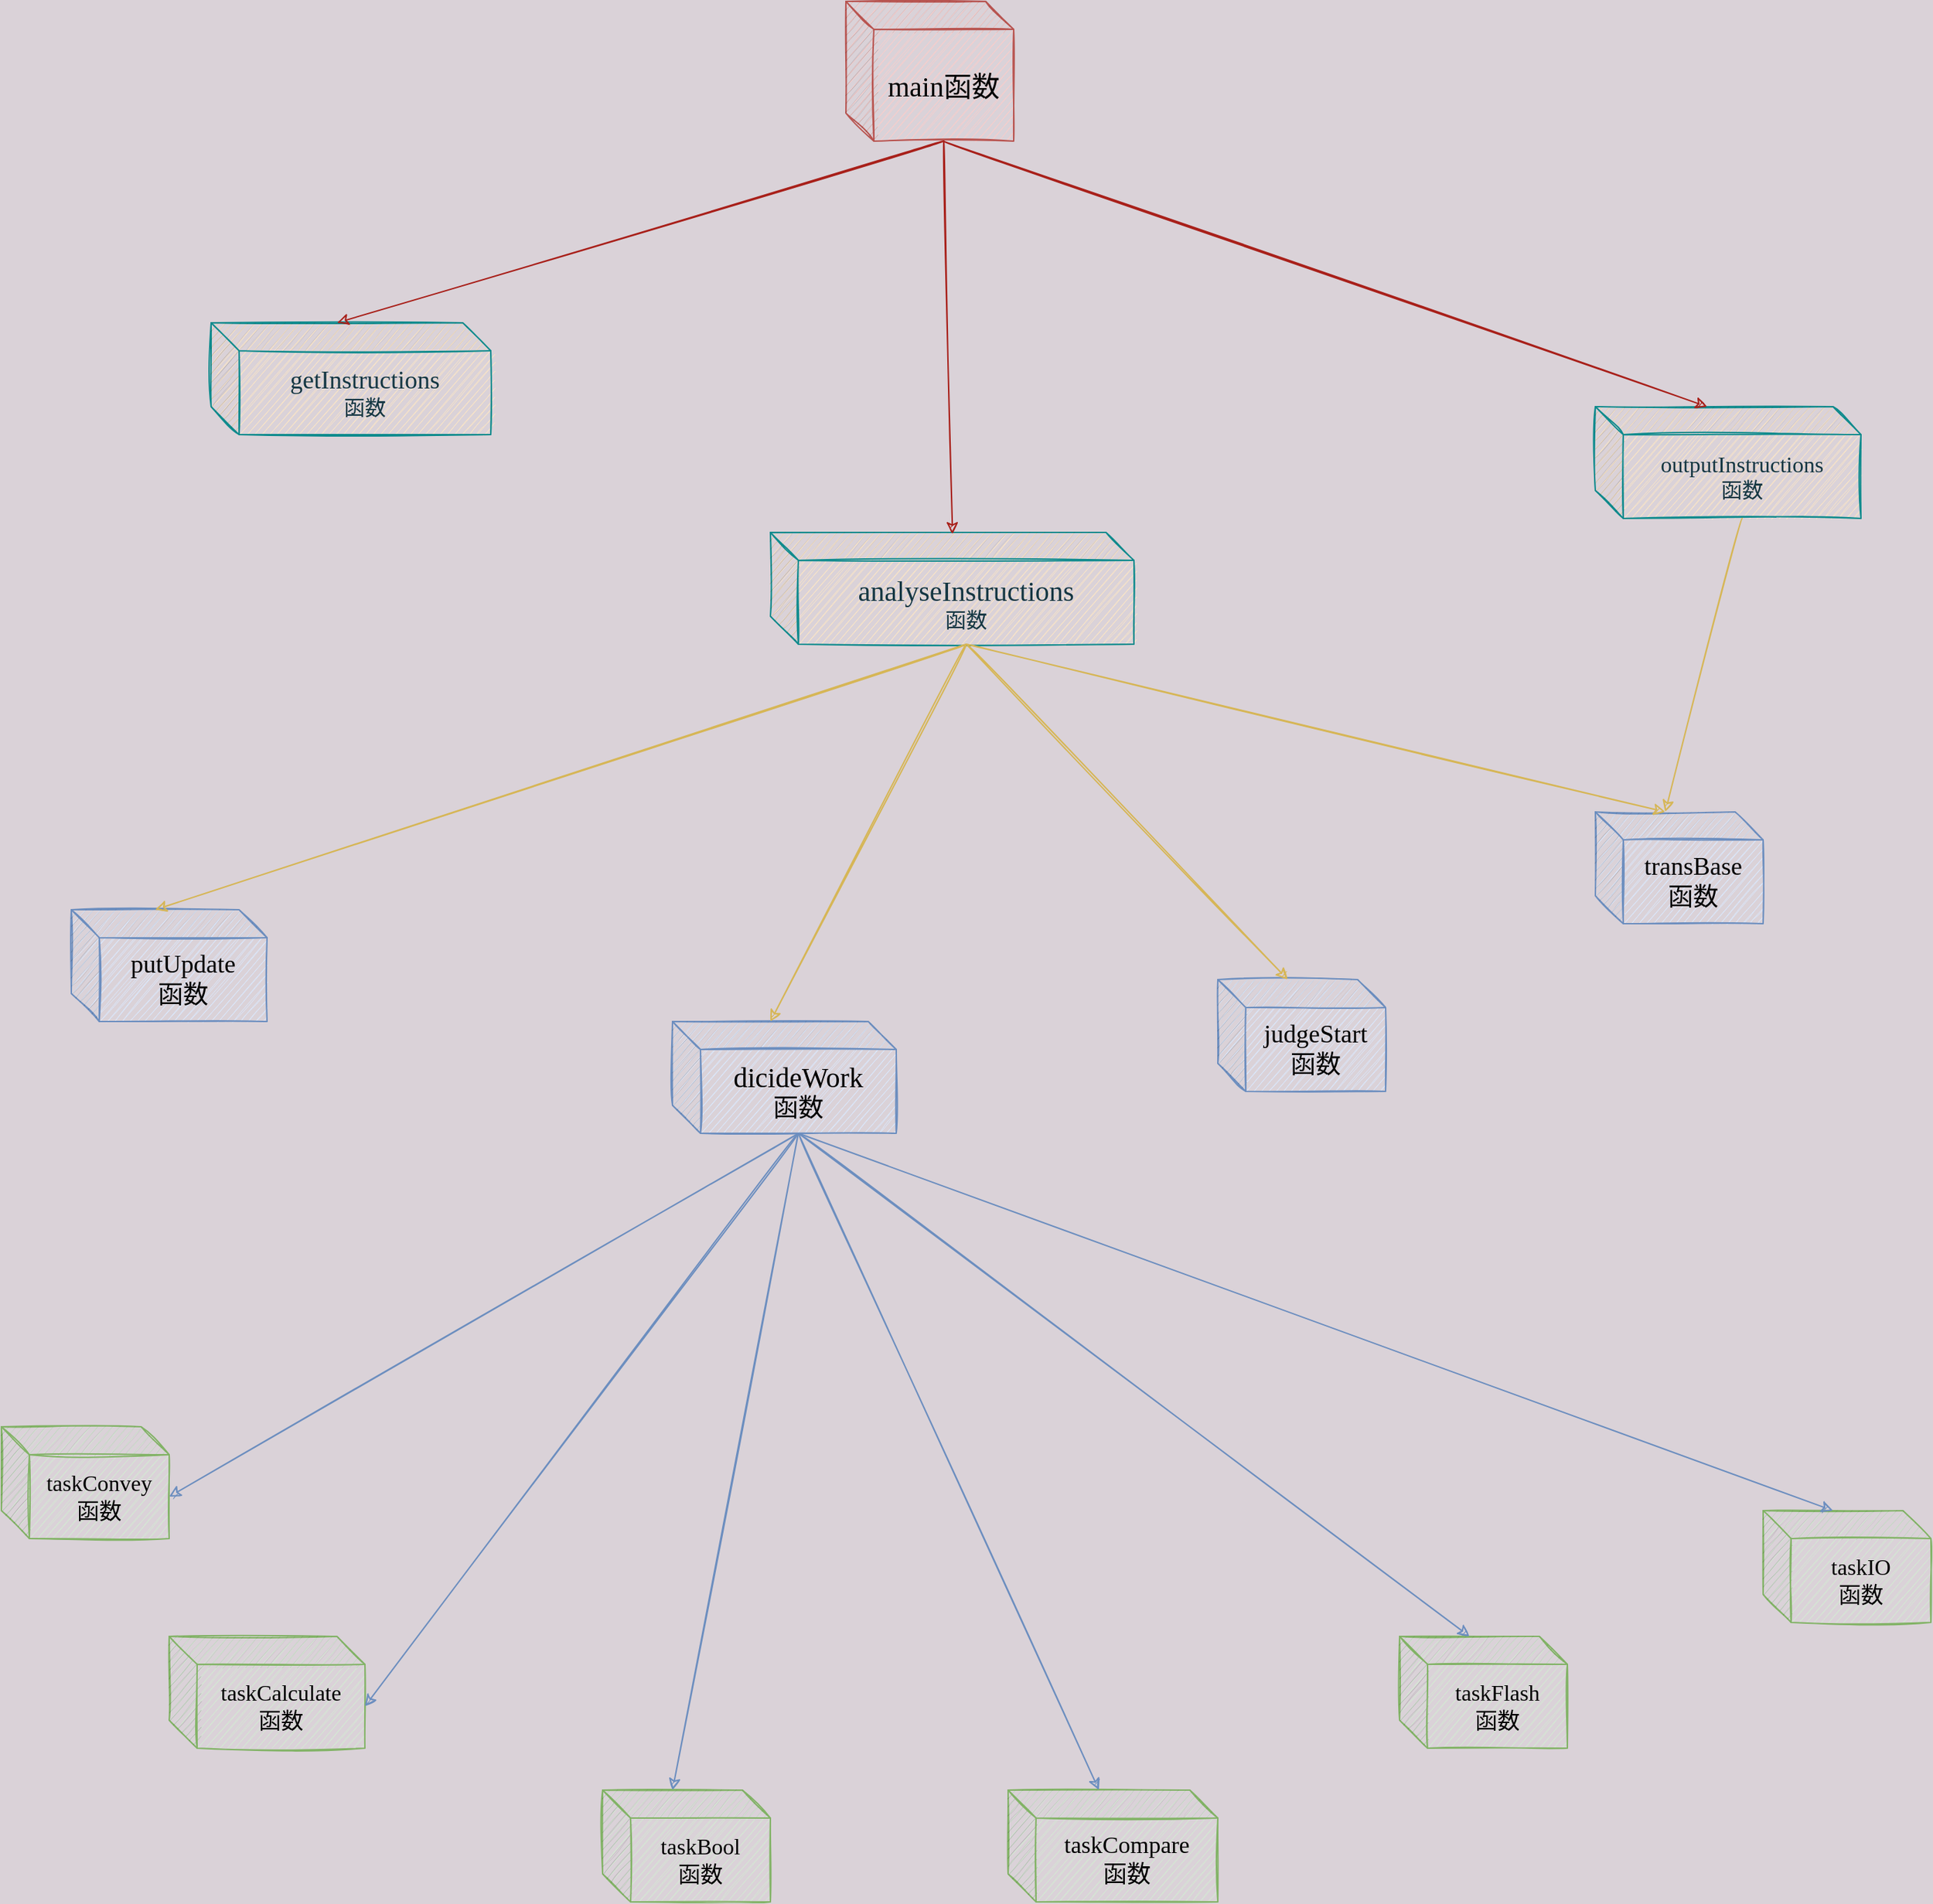 <mxfile>
    <diagram id="Qz6_Gvs4a3XDA7yD0ymE" name="Page-1">
        <mxGraphModel dx="1896" dy="2000" grid="1" gridSize="10" guides="1" tooltips="1" connect="1" arrows="1" fold="1" page="1" pageScale="1" pageWidth="827" pageHeight="1169" background="#DAD2D8" math="0" shadow="0">
            <root>
                <mxCell id="0"/>
                <mxCell id="1" parent="0"/>
                <mxCell id="eswP5Arj7wHYg4LaBu6b-8" value="&lt;span style=&quot;font-family: &amp;#34;comic sans ms&amp;#34;&quot;&gt;&lt;font style=&quot;font-size: 20px&quot;&gt;analyseInstructions&lt;/font&gt;&lt;/span&gt;&lt;br style=&quot;font-family: &amp;#34;comic sans ms&amp;#34; ; font-size: 15px&quot;&gt;&lt;span style=&quot;font-family: &amp;#34;comic sans ms&amp;#34; ; font-size: 15px&quot;&gt;函数&lt;br&gt;&lt;/span&gt;" style="shape=cube;whiteSpace=wrap;html=1;boundedLbl=1;backgroundOutline=1;darkOpacity=0.05;darkOpacity2=0.1;rounded=1;sketch=1;fillColor=#FAE5C7;strokeColor=#0F8B8D;fontColor=#143642;" parent="1" vertex="1">
                    <mxGeometry x="360" y="330" width="260" height="80" as="geometry"/>
                </mxCell>
                <mxCell id="eswP5Arj7wHYg4LaBu6b-9" value="&lt;font style=&quot;font-family: &amp;#34;comic sans ms&amp;#34; ; font-size: 18px&quot;&gt;getInstructions&lt;/font&gt;&lt;br style=&quot;font-family: &amp;#34;comic sans ms&amp;#34;&quot;&gt;&lt;span style=&quot;font-family: &amp;#34;comic sans ms&amp;#34; ; font-size: 15px&quot;&gt;函数&lt;/span&gt;" style="shape=cube;whiteSpace=wrap;html=1;boundedLbl=1;backgroundOutline=1;darkOpacity=0.05;darkOpacity2=0.1;rounded=1;sketch=1;fillColor=#FAE5C7;strokeColor=#0F8B8D;fontColor=#143642;" parent="1" vertex="1">
                    <mxGeometry x="-40" y="180" width="200" height="80" as="geometry"/>
                </mxCell>
                <mxCell id="eswP5Arj7wHYg4LaBu6b-10" value="&lt;pre style=&quot;font-size: 20px&quot;&gt;&lt;font face=&quot;Comic Sans MS&quot;&gt;main函数&lt;/font&gt;&lt;/pre&gt;" style="shape=cube;whiteSpace=wrap;html=1;boundedLbl=1;backgroundOutline=1;darkOpacity=0.05;darkOpacity2=0.1;rounded=1;sketch=1;fillColor=#f8cecc;strokeColor=#b85450;" parent="1" vertex="1">
                    <mxGeometry x="414" y="-50" width="120" height="100" as="geometry"/>
                </mxCell>
                <mxCell id="eswP5Arj7wHYg4LaBu6b-11" value="&lt;span style=&quot;font-family: &amp;#34;comic sans ms&amp;#34; ; font-size: 16px&quot;&gt;outputInstructions&lt;/span&gt;&lt;br style=&quot;font-family: &amp;#34;comic sans ms&amp;#34; ; font-size: 15px&quot;&gt;&lt;span style=&quot;font-family: &amp;#34;comic sans ms&amp;#34; ; font-size: 15px&quot;&gt;函数&lt;/span&gt;" style="shape=cube;whiteSpace=wrap;html=1;boundedLbl=1;backgroundOutline=1;darkOpacity=0.05;darkOpacity2=0.1;rounded=1;sketch=1;fillColor=#FAE5C7;strokeColor=#0F8B8D;fontColor=#143642;" parent="1" vertex="1">
                    <mxGeometry x="950" y="240" width="190" height="80" as="geometry"/>
                </mxCell>
                <mxCell id="eswP5Arj7wHYg4LaBu6b-12" value="" style="endArrow=classic;html=1;entryX=0.501;entryY=0.015;entryDx=0;entryDy=0;entryPerimeter=0;exitX=0;exitY=0;exitDx=70;exitDy=100;exitPerimeter=0;sketch=1;curved=1;labelBackgroundColor=#DAD2D8;strokeColor=#A8201A;fontColor=#143642;" parent="1" source="eswP5Arj7wHYg4LaBu6b-10" target="eswP5Arj7wHYg4LaBu6b-8" edge="1">
                    <mxGeometry width="50" height="50" relative="1" as="geometry">
                        <mxPoint x="350" y="130" as="sourcePoint"/>
                        <mxPoint x="460" y="180" as="targetPoint"/>
                    </mxGeometry>
                </mxCell>
                <mxCell id="eswP5Arj7wHYg4LaBu6b-13" value="" style="endArrow=classic;html=1;exitX=0;exitY=0;exitDx=70;exitDy=100;exitPerimeter=0;entryX=0;entryY=0;entryDx=90;entryDy=0;entryPerimeter=0;sketch=1;curved=1;labelBackgroundColor=#DAD2D8;strokeColor=#A8201A;fontColor=#143642;" parent="1" source="eswP5Arj7wHYg4LaBu6b-10" target="eswP5Arj7wHYg4LaBu6b-9" edge="1">
                    <mxGeometry width="50" height="50" relative="1" as="geometry">
                        <mxPoint x="350" y="130" as="sourcePoint"/>
                        <mxPoint x="170" y="220" as="targetPoint"/>
                    </mxGeometry>
                </mxCell>
                <mxCell id="eswP5Arj7wHYg4LaBu6b-14" value="" style="endArrow=classic;html=1;entryX=0;entryY=0;entryDx=80;entryDy=0;entryPerimeter=0;exitX=0;exitY=0;exitDx=70;exitDy=100;exitPerimeter=0;sketch=1;curved=1;labelBackgroundColor=#DAD2D8;strokeColor=#A8201A;fontColor=#143642;" parent="1" source="eswP5Arj7wHYg4LaBu6b-10" target="eswP5Arj7wHYg4LaBu6b-11" edge="1">
                    <mxGeometry width="50" height="50" relative="1" as="geometry">
                        <mxPoint x="350" y="110" as="sourcePoint"/>
                        <mxPoint x="440" y="260" as="targetPoint"/>
                    </mxGeometry>
                </mxCell>
                <mxCell id="eswP5Arj7wHYg4LaBu6b-15" value="&lt;font face=&quot;Comic Sans MS&quot; style=&quot;font-size: 18px&quot;&gt;transBase&lt;br&gt;函数&lt;/font&gt;" style="shape=cube;whiteSpace=wrap;html=1;boundedLbl=1;backgroundOutline=1;darkOpacity=0.05;darkOpacity2=0.1;rounded=1;sketch=1;fillColor=#dae8fc;strokeColor=#6c8ebf;fontColor=#000000;" parent="1" vertex="1">
                    <mxGeometry x="950" y="530" width="120" height="80" as="geometry"/>
                </mxCell>
                <mxCell id="eswP5Arj7wHYg4LaBu6b-16" value="&lt;font face=&quot;Comic Sans MS&quot;&gt;&lt;font style=&quot;font-size: 20px&quot;&gt;dicideWork&lt;/font&gt;&lt;br&gt;&lt;span style=&quot;font-size: 18px&quot;&gt;函数&lt;/span&gt;&lt;/font&gt;" style="shape=cube;whiteSpace=wrap;html=1;boundedLbl=1;backgroundOutline=1;darkOpacity=0.05;darkOpacity2=0.1;rounded=1;sketch=1;fillColor=#dae8fc;strokeColor=#6c8ebf;fontColor=#000000;" parent="1" vertex="1">
                    <mxGeometry x="290" y="680" width="160" height="80" as="geometry"/>
                </mxCell>
                <mxCell id="eswP5Arj7wHYg4LaBu6b-17" value="&lt;font style=&quot;font-size: 18px&quot; face=&quot;Comic Sans MS&quot;&gt;putUpdate&lt;br&gt;函数&lt;/font&gt;" style="shape=cube;whiteSpace=wrap;html=1;boundedLbl=1;backgroundOutline=1;darkOpacity=0.05;darkOpacity2=0.1;rounded=1;sketch=1;fillColor=#dae8fc;strokeColor=#6c8ebf;fontColor=#000000;" parent="1" vertex="1">
                    <mxGeometry x="-140" y="600" width="140" height="80" as="geometry"/>
                </mxCell>
                <mxCell id="eswP5Arj7wHYg4LaBu6b-21" value="" style="endArrow=classic;html=1;exitX=0;exitY=0;exitDx=140;exitDy=80;exitPerimeter=0;entryX=0;entryY=0;entryDx=70;entryDy=0;entryPerimeter=0;sketch=1;curved=1;labelBackgroundColor=#DAD2D8;strokeColor=#d6b656;fontColor=#143642;fillColor=#fff2cc;" parent="1" source="eswP5Arj7wHYg4LaBu6b-8" target="eswP5Arj7wHYg4LaBu6b-16" edge="1">
                    <mxGeometry width="50" height="50" relative="1" as="geometry">
                        <mxPoint x="390" y="410" as="sourcePoint"/>
                        <mxPoint x="440" y="360" as="targetPoint"/>
                    </mxGeometry>
                </mxCell>
                <mxCell id="eswP5Arj7wHYg4LaBu6b-22" value="" style="endArrow=classic;html=1;entryX=0;entryY=0;entryDx=60;entryDy=0;entryPerimeter=0;exitX=0;exitY=0;exitDx=140;exitDy=80;exitPerimeter=0;sketch=1;curved=1;labelBackgroundColor=#DAD2D8;strokeColor=#d6b656;fontColor=#143642;fillColor=#fff2cc;" parent="1" source="eswP5Arj7wHYg4LaBu6b-8" target="eswP5Arj7wHYg4LaBu6b-17" edge="1">
                    <mxGeometry width="50" height="50" relative="1" as="geometry">
                        <mxPoint x="390" y="410" as="sourcePoint"/>
                        <mxPoint x="440" y="360" as="targetPoint"/>
                    </mxGeometry>
                </mxCell>
                <mxCell id="eswP5Arj7wHYg4LaBu6b-23" value="" style="endArrow=classic;html=1;exitX=0;exitY=0;exitDx=140;exitDy=80;exitPerimeter=0;entryX=0;entryY=0;entryDx=50;entryDy=0;entryPerimeter=0;sketch=1;curved=1;labelBackgroundColor=#DAD2D8;strokeColor=#d6b656;fontColor=#143642;fillColor=#fff2cc;" parent="1" source="eswP5Arj7wHYg4LaBu6b-8" target="eswP5Arj7wHYg4LaBu6b-15" edge="1">
                    <mxGeometry width="50" height="50" relative="1" as="geometry">
                        <mxPoint x="390" y="410" as="sourcePoint"/>
                        <mxPoint x="530" y="390" as="targetPoint"/>
                    </mxGeometry>
                </mxCell>
                <mxCell id="eswP5Arj7wHYg4LaBu6b-24" value="" style="endArrow=classic;html=1;exitX=0;exitY=0;exitDx=105;exitDy=80;exitPerimeter=0;entryX=0;entryY=0;entryDx=50;entryDy=0;entryPerimeter=0;sketch=1;curved=1;labelBackgroundColor=#DAD2D8;strokeColor=#d6b656;fontColor=#143642;fillColor=#fff2cc;" parent="1" source="eswP5Arj7wHYg4LaBu6b-11" target="eswP5Arj7wHYg4LaBu6b-15" edge="1">
                    <mxGeometry width="50" height="50" relative="1" as="geometry">
                        <mxPoint x="390" y="410" as="sourcePoint"/>
                        <mxPoint x="440" y="360" as="targetPoint"/>
                    </mxGeometry>
                </mxCell>
                <mxCell id="eswP5Arj7wHYg4LaBu6b-25" value="&lt;font face=&quot;Comic Sans MS&quot; style=&quot;font-size: 16px&quot;&gt;taskConvey&lt;br&gt;函数&lt;/font&gt;" style="shape=cube;whiteSpace=wrap;html=1;boundedLbl=1;backgroundOutline=1;darkOpacity=0.05;darkOpacity2=0.1;rounded=1;sketch=1;fillColor=#d5e8d4;strokeColor=#82b366;fontColor=#000000;" parent="1" vertex="1">
                    <mxGeometry x="-190" y="970" width="120" height="80" as="geometry"/>
                </mxCell>
                <mxCell id="eswP5Arj7wHYg4LaBu6b-26" value="&lt;font face=&quot;Comic Sans MS&quot; style=&quot;font-size: 16px&quot;&gt;taskCalculate&lt;br&gt;函数&lt;/font&gt;" style="shape=cube;whiteSpace=wrap;html=1;boundedLbl=1;backgroundOutline=1;darkOpacity=0.05;darkOpacity2=0.1;rounded=1;sketch=1;fillColor=#d5e8d4;strokeColor=#82b366;fontColor=#000000;" parent="1" vertex="1">
                    <mxGeometry x="-70" y="1120" width="140" height="80" as="geometry"/>
                </mxCell>
                <mxCell id="eswP5Arj7wHYg4LaBu6b-27" value="&lt;font face=&quot;Comic Sans MS&quot; style=&quot;font-size: 16px&quot;&gt;taskBool&lt;br&gt;函数&lt;/font&gt;" style="shape=cube;whiteSpace=wrap;html=1;boundedLbl=1;backgroundOutline=1;darkOpacity=0.05;darkOpacity2=0.1;rounded=1;sketch=1;fillColor=#d5e8d4;strokeColor=#82b366;fontColor=#000000;" parent="1" vertex="1">
                    <mxGeometry x="240" y="1230" width="120" height="80" as="geometry"/>
                </mxCell>
                <mxCell id="eswP5Arj7wHYg4LaBu6b-28" value="&lt;font style=&quot;font-size: 17px&quot; face=&quot;Comic Sans MS&quot;&gt;taskCompare&lt;br&gt;函数&lt;/font&gt;" style="shape=cube;whiteSpace=wrap;html=1;boundedLbl=1;backgroundOutline=1;darkOpacity=0.05;darkOpacity2=0.1;rounded=1;sketch=1;fillColor=#d5e8d4;strokeColor=#82b366;fontColor=#000000;" parent="1" vertex="1">
                    <mxGeometry x="530" y="1230" width="150" height="80" as="geometry"/>
                </mxCell>
                <mxCell id="eswP5Arj7wHYg4LaBu6b-29" value="&lt;font style=&quot;font-size: 16px&quot; face=&quot;Comic Sans MS&quot;&gt;taskFlash&lt;br&gt;函数&lt;/font&gt;" style="shape=cube;whiteSpace=wrap;html=1;boundedLbl=1;backgroundOutline=1;darkOpacity=0.05;darkOpacity2=0.1;rounded=1;sketch=1;fillColor=#d5e8d4;strokeColor=#82b366;fontColor=#000000;" parent="1" vertex="1">
                    <mxGeometry x="810" y="1120" width="120" height="80" as="geometry"/>
                </mxCell>
                <mxCell id="eswP5Arj7wHYg4LaBu6b-30" value="&lt;font style=&quot;font-size: 16px&quot; face=&quot;Comic Sans MS&quot;&gt;taskIO&lt;br&gt;函数&lt;/font&gt;" style="shape=cube;whiteSpace=wrap;html=1;boundedLbl=1;backgroundOutline=1;darkOpacity=0.05;darkOpacity2=0.1;rounded=1;sketch=1;fillColor=#d5e8d4;strokeColor=#82b366;fontColor=#000000;" parent="1" vertex="1">
                    <mxGeometry x="1070" y="1030" width="120" height="80" as="geometry"/>
                </mxCell>
                <mxCell id="eswP5Arj7wHYg4LaBu6b-31" value="" style="endArrow=classic;html=1;entryX=0;entryY=0;entryDx=120;entryDy=50;entryPerimeter=0;exitX=0;exitY=0;exitDx=90;exitDy=80;exitPerimeter=0;shadow=0;sketch=1;curved=1;labelBackgroundColor=#DAD2D8;strokeColor=#6c8ebf;fontColor=#143642;fillColor=#dae8fc;" parent="1" source="eswP5Arj7wHYg4LaBu6b-16" target="eswP5Arj7wHYg4LaBu6b-25" edge="1">
                    <mxGeometry width="50" height="50" relative="1" as="geometry">
                        <mxPoint x="390" y="540" as="sourcePoint"/>
                        <mxPoint x="440" y="490" as="targetPoint"/>
                    </mxGeometry>
                </mxCell>
                <mxCell id="eswP5Arj7wHYg4LaBu6b-32" value="" style="endArrow=classic;html=1;entryX=0;entryY=0;entryDx=140;entryDy=50;entryPerimeter=0;exitX=0;exitY=0;exitDx=90;exitDy=80;exitPerimeter=0;sketch=1;curved=1;labelBackgroundColor=#DAD2D8;strokeColor=#6c8ebf;fontColor=#143642;fillColor=#dae8fc;" parent="1" source="eswP5Arj7wHYg4LaBu6b-16" target="eswP5Arj7wHYg4LaBu6b-26" edge="1">
                    <mxGeometry width="50" height="50" relative="1" as="geometry">
                        <mxPoint x="390" y="540" as="sourcePoint"/>
                        <mxPoint x="440" y="490" as="targetPoint"/>
                    </mxGeometry>
                </mxCell>
                <mxCell id="eswP5Arj7wHYg4LaBu6b-33" value="" style="endArrow=classic;html=1;exitX=0;exitY=0;exitDx=90;exitDy=80;exitPerimeter=0;entryX=0;entryY=0;entryDx=50;entryDy=0;entryPerimeter=0;sketch=1;curved=1;labelBackgroundColor=#DAD2D8;strokeColor=#6c8ebf;fontColor=#143642;fillColor=#dae8fc;" parent="1" source="eswP5Arj7wHYg4LaBu6b-16" target="eswP5Arj7wHYg4LaBu6b-27" edge="1">
                    <mxGeometry width="50" height="50" relative="1" as="geometry">
                        <mxPoint x="390" y="540" as="sourcePoint"/>
                        <mxPoint x="440" y="490" as="targetPoint"/>
                    </mxGeometry>
                </mxCell>
                <mxCell id="eswP5Arj7wHYg4LaBu6b-34" value="" style="endArrow=classic;html=1;exitX=0;exitY=0;exitDx=90;exitDy=80;exitPerimeter=0;entryX=0;entryY=0;entryDx=65;entryDy=0;entryPerimeter=0;sketch=1;curved=1;labelBackgroundColor=#DAD2D8;strokeColor=#6c8ebf;fontColor=#143642;fillColor=#dae8fc;" parent="1" source="eswP5Arj7wHYg4LaBu6b-16" target="eswP5Arj7wHYg4LaBu6b-28" edge="1">
                    <mxGeometry width="50" height="50" relative="1" as="geometry">
                        <mxPoint x="390" y="630" as="sourcePoint"/>
                        <mxPoint x="110" y="730" as="targetPoint"/>
                    </mxGeometry>
                </mxCell>
                <mxCell id="eswP5Arj7wHYg4LaBu6b-35" value="" style="endArrow=classic;html=1;exitX=0;exitY=0;exitDx=90;exitDy=80;exitPerimeter=0;entryX=0;entryY=0;entryDx=50;entryDy=0;entryPerimeter=0;sketch=1;curved=1;labelBackgroundColor=#DAD2D8;strokeColor=#6c8ebf;fontColor=#143642;fillColor=#dae8fc;" parent="1" source="eswP5Arj7wHYg4LaBu6b-16" target="eswP5Arj7wHYg4LaBu6b-29" edge="1">
                    <mxGeometry width="50" height="50" relative="1" as="geometry">
                        <mxPoint x="390" y="800" as="sourcePoint"/>
                        <mxPoint x="440" y="750" as="targetPoint"/>
                    </mxGeometry>
                </mxCell>
                <mxCell id="eswP5Arj7wHYg4LaBu6b-36" value="" style="endArrow=classic;html=1;exitX=0;exitY=0;exitDx=90;exitDy=80;exitPerimeter=0;entryX=0;entryY=0;entryDx=50;entryDy=0;entryPerimeter=0;sketch=1;curved=1;labelBackgroundColor=#DAD2D8;strokeColor=#6c8ebf;fontColor=#143642;fillColor=#dae8fc;" parent="1" source="eswP5Arj7wHYg4LaBu6b-16" target="eswP5Arj7wHYg4LaBu6b-30" edge="1">
                    <mxGeometry width="50" height="50" relative="1" as="geometry">
                        <mxPoint x="390" y="740" as="sourcePoint"/>
                        <mxPoint x="440" y="690" as="targetPoint"/>
                    </mxGeometry>
                </mxCell>
                <mxCell id="h4m4NHXKuTp0OkGynjSk-2" value="&lt;font face=&quot;Comic Sans MS&quot; style=&quot;font-size: 18px&quot;&gt;judgeStart&lt;br&gt;函数&lt;/font&gt;" style="shape=cube;whiteSpace=wrap;html=1;boundedLbl=1;backgroundOutline=1;darkOpacity=0.05;darkOpacity2=0.1;rounded=1;sketch=1;fillColor=#dae8fc;strokeColor=#6c8ebf;fontColor=#000000;" parent="1" vertex="1">
                    <mxGeometry x="680" y="650" width="120" height="80" as="geometry"/>
                </mxCell>
                <mxCell id="h4m4NHXKuTp0OkGynjSk-3" value="" style="endArrow=classic;html=1;exitX=0;exitY=0;exitDx=140;exitDy=80;exitPerimeter=0;entryX=0;entryY=0;entryDx=50;entryDy=0;entryPerimeter=0;sketch=1;curved=1;labelBackgroundColor=#DAD2D8;strokeColor=#d6b656;fontColor=#143642;fillColor=#fff2cc;" parent="1" source="eswP5Arj7wHYg4LaBu6b-8" target="h4m4NHXKuTp0OkGynjSk-2" edge="1">
                    <mxGeometry width="50" height="50" relative="1" as="geometry">
                        <mxPoint x="180" y="450" as="sourcePoint"/>
                        <mxPoint x="1120" y="555" as="targetPoint"/>
                    </mxGeometry>
                </mxCell>
            </root>
        </mxGraphModel>
    </diagram>
</mxfile>